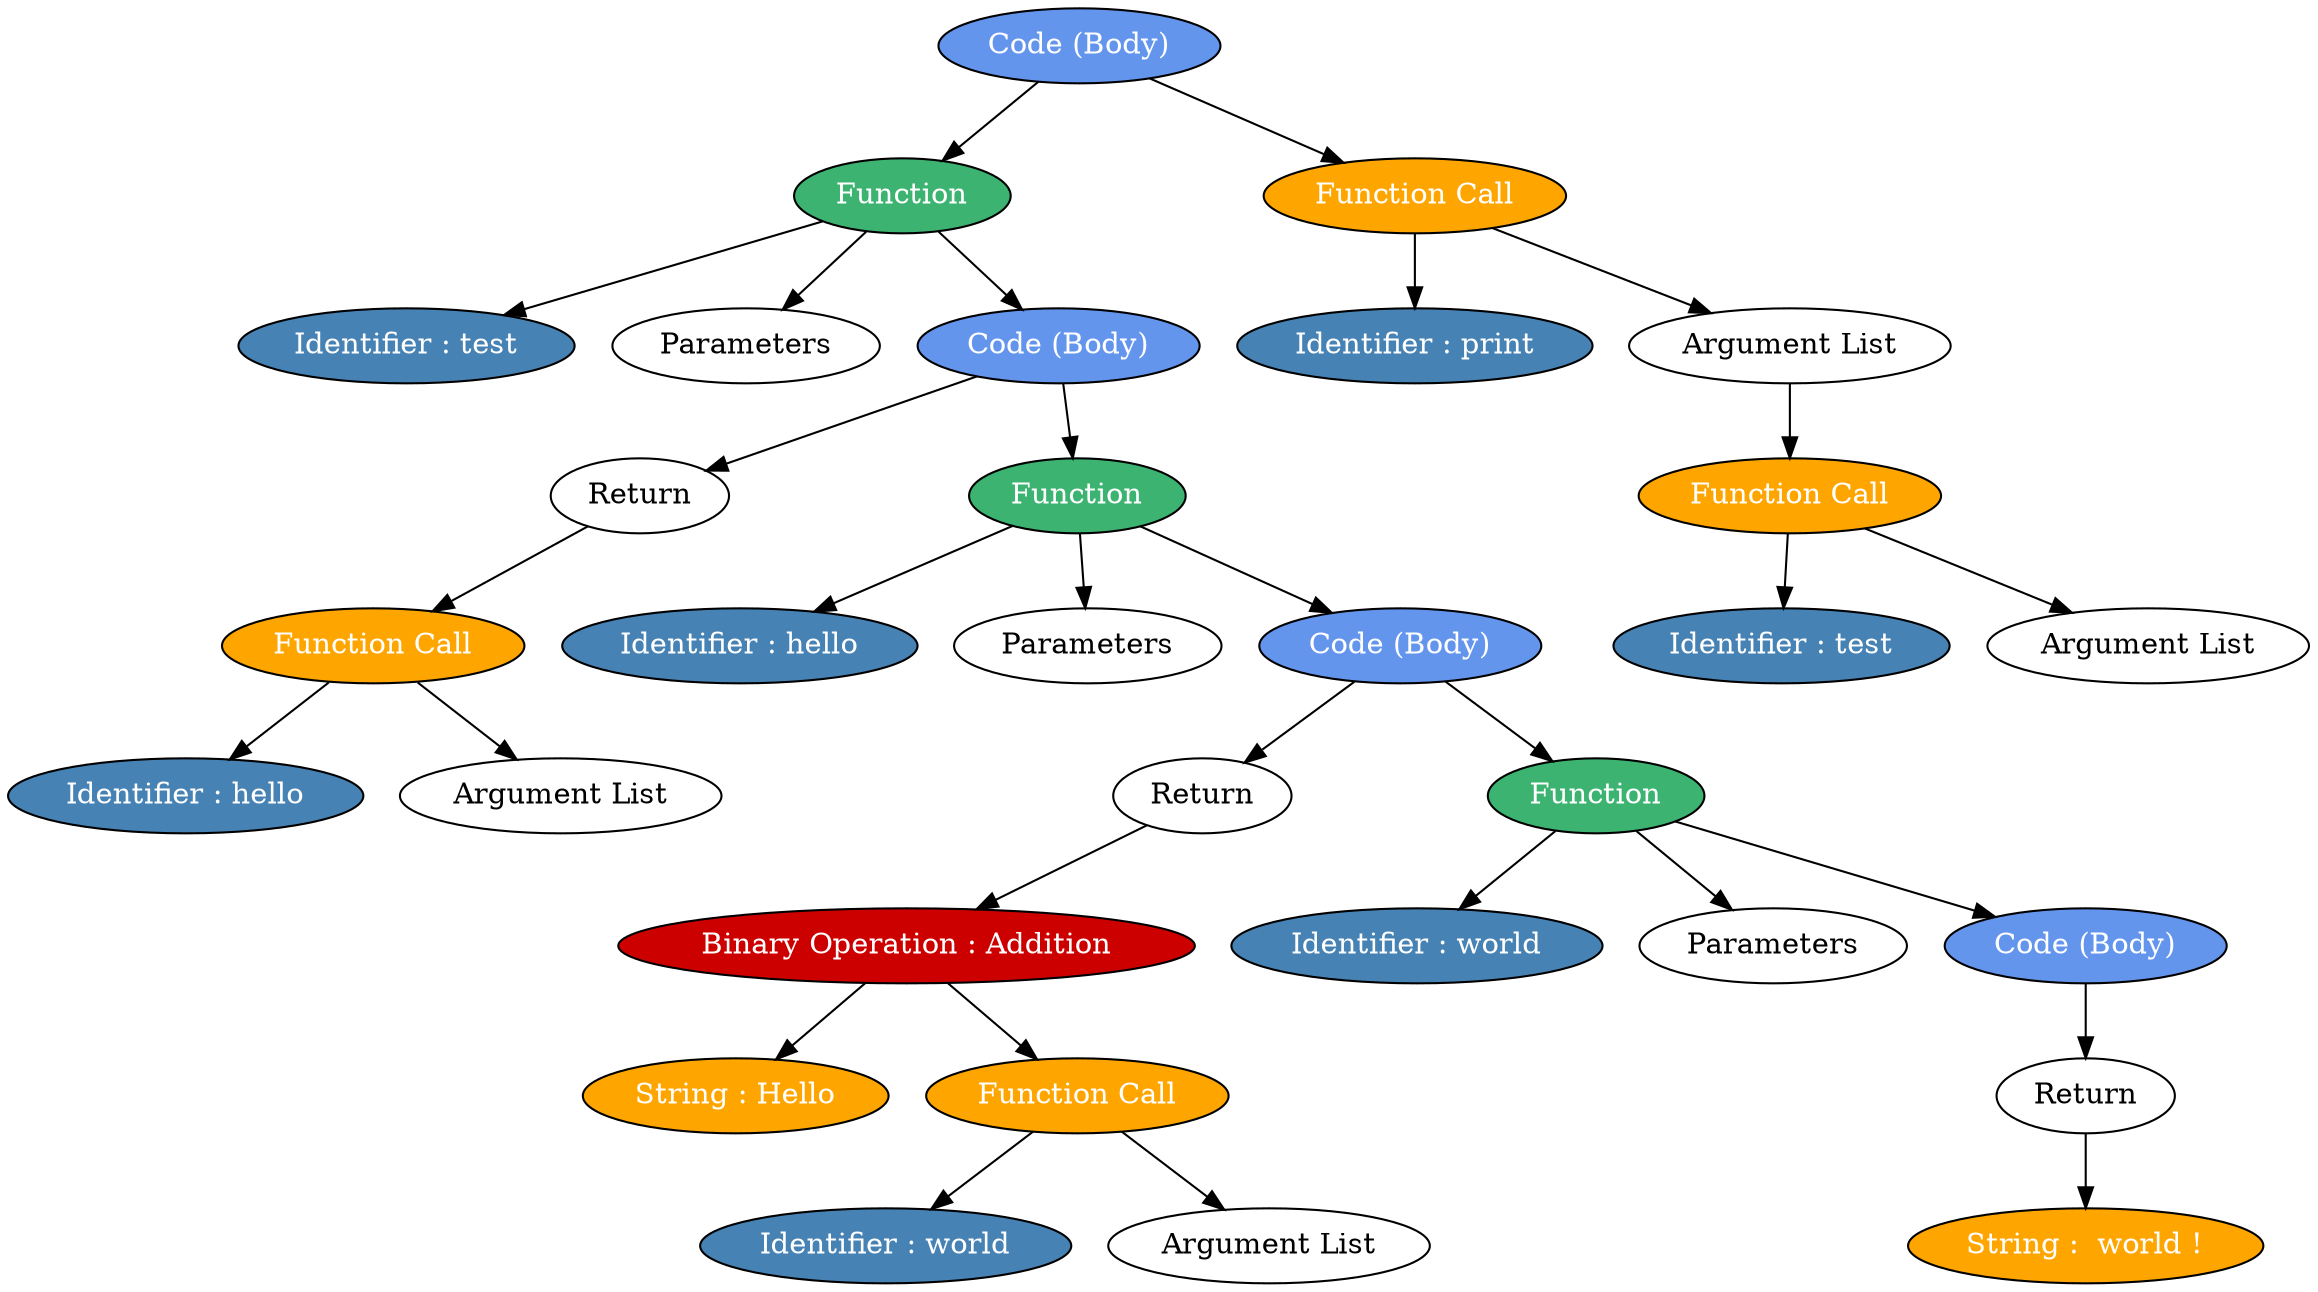 digraph g {
	node0 [ label="Code (Body)" fillcolor=cornflowerblue fontcolor=white style=filled ];
	node24 [ label="Function" fillcolor=mediumseagreen fontcolor=white style=filled ];
	node0->node24 [ ];
	node1 [ label="Identifier : test" fillcolor=steelblue fontcolor=white style=filled ];
	node24->node1 [ ];
	node2 [ label="Parameters" ];
	node24->node2 [ ];
	node3 [ label="Code (Body)" fillcolor=cornflowerblue fontcolor=white style=filled ];
	node24->node3 [ ];
	node7 [ label="Return" ];
	node3->node7 [ ];
	node5 [ label="Function Call" fillcolor=orange fontcolor=white style=filled ];
	node7->node5 [ ];
	node4 [ label="Identifier : hello" fillcolor=steelblue fontcolor=white style=filled ];
	node5->node4 [ ];
	node6 [ label="Argument List" ];
	node5->node6 [ ];
	node23 [ label="Function" fillcolor=mediumseagreen fontcolor=white style=filled ];
	node3->node23 [ ];
	node8 [ label="Identifier : hello" fillcolor=steelblue fontcolor=white style=filled ];
	node23->node8 [ ];
	node9 [ label="Parameters" ];
	node23->node9 [ ];
	node10 [ label="Code (Body)" fillcolor=cornflowerblue fontcolor=white style=filled ];
	node23->node10 [ ];
	node16 [ label="Return" ];
	node10->node16 [ ];
	node12 [ label="Binary Operation : Addition" fillcolor=red3 fontcolor=white style=filled ];
	node16->node12 [ ];
	node11 [ label="String : Hello" fillcolor=orange fontcolor=white style=filled ];
	node12->node11 [ ];
	node14 [ label="Function Call" fillcolor=orange fontcolor=white style=filled ];
	node12->node14 [ ];
	node13 [ label="Identifier : world" fillcolor=steelblue fontcolor=white style=filled ];
	node14->node13 [ ];
	node15 [ label="Argument List" ];
	node14->node15 [ ];
	node22 [ label="Function" fillcolor=mediumseagreen fontcolor=white style=filled ];
	node10->node22 [ ];
	node17 [ label="Identifier : world" fillcolor=steelblue fontcolor=white style=filled ];
	node22->node17 [ ];
	node18 [ label="Parameters" ];
	node22->node18 [ ];
	node19 [ label="Code (Body)" fillcolor=cornflowerblue fontcolor=white style=filled ];
	node22->node19 [ ];
	node21 [ label="Return" ];
	node19->node21 [ ];
	node20 [ label="String :  world !" fillcolor=orange fontcolor=white style=filled ];
	node21->node20 [ ];
	node26 [ label="Function Call" fillcolor=orange fontcolor=white style=filled ];
	node0->node26 [ ];
	node25 [ label="Identifier : print" fillcolor=steelblue fontcolor=white style=filled ];
	node26->node25 [ ];
	node27 [ label="Argument List" ];
	node26->node27 [ ];
	node29 [ label="Function Call" fillcolor=orange fontcolor=white style=filled ];
	node27->node29 [ ];
	node28 [ label="Identifier : test" fillcolor=steelblue fontcolor=white style=filled ];
	node29->node28 [ ];
	node30 [ label="Argument List" ];
	node29->node30 [ ];
}